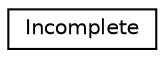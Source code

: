 digraph "Graphical Class Hierarchy"
{
  edge [fontname="Helvetica",fontsize="10",labelfontname="Helvetica",labelfontsize="10"];
  node [fontname="Helvetica",fontsize="10",shape=record];
  rankdir="LR";
  Node0 [label="Incomplete",height=0.2,width=0.4,color="black", fillcolor="white", style="filled",URL="$struct_incomplete.html"];
}
